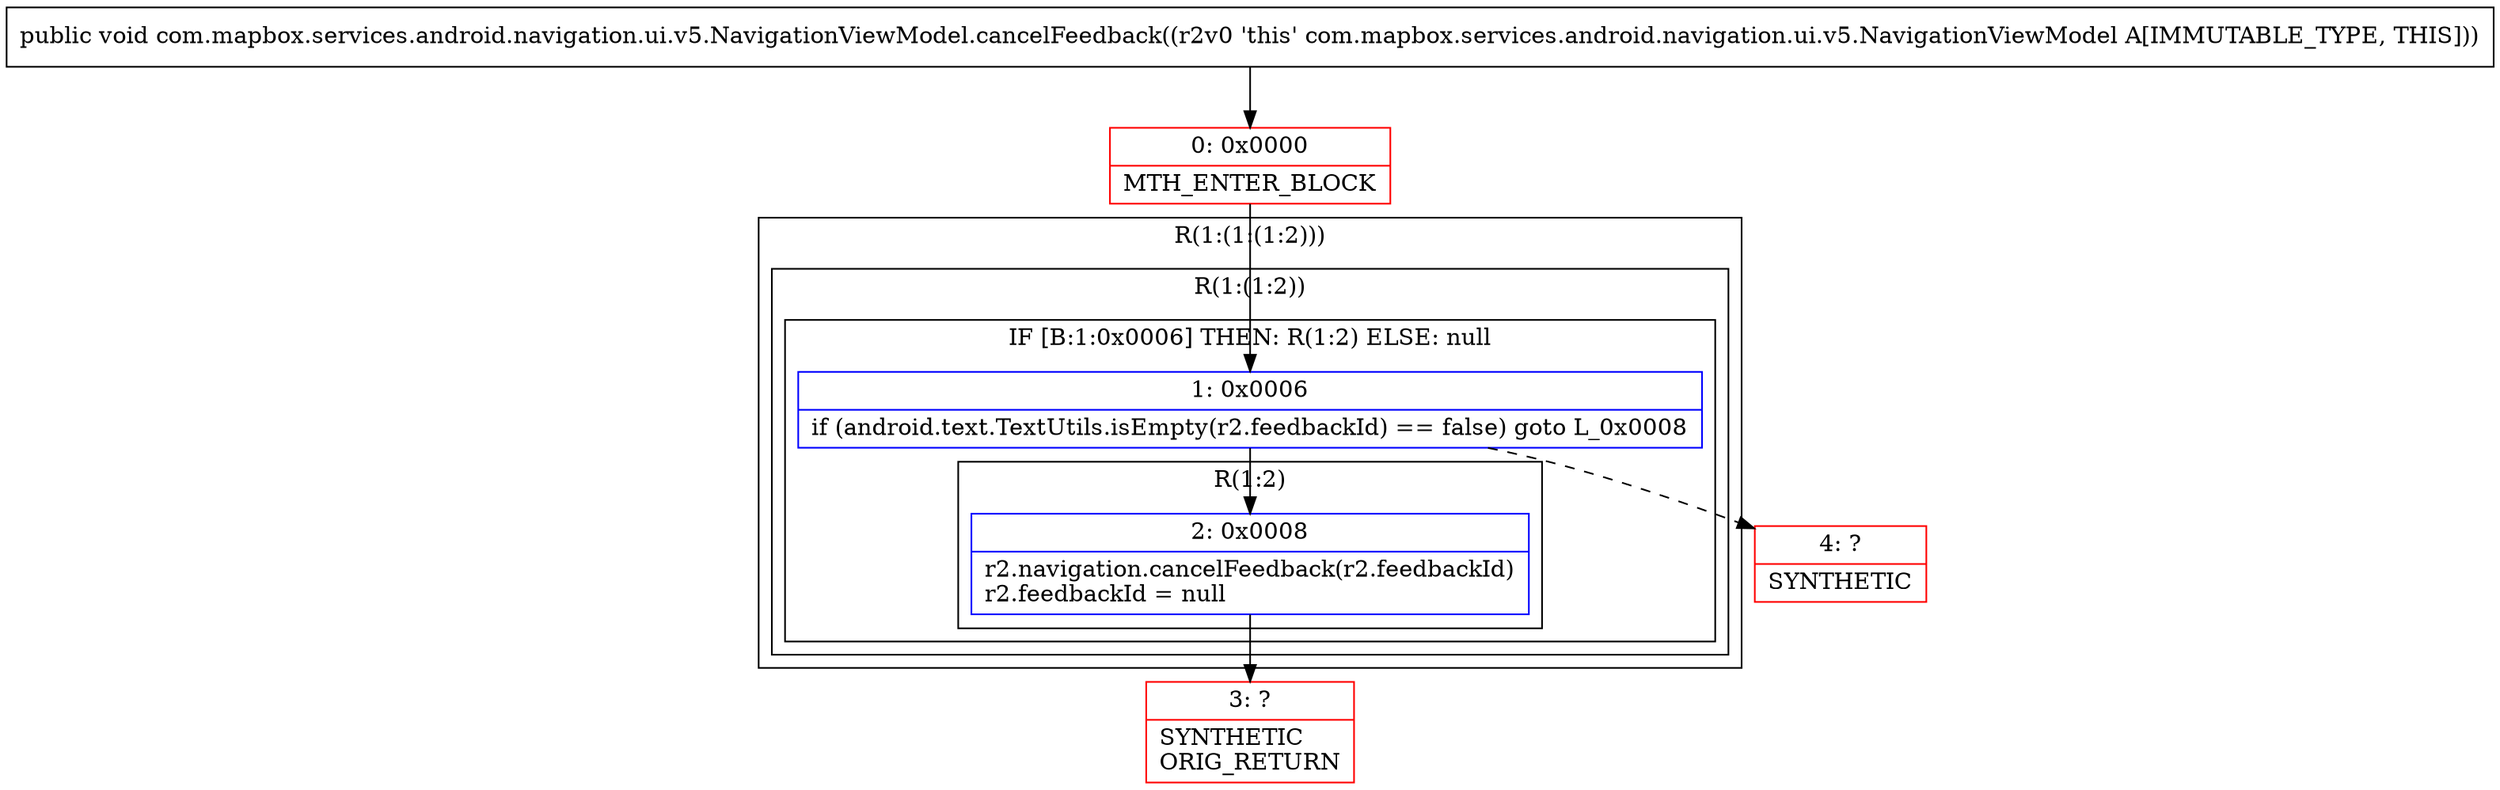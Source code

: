 digraph "CFG forcom.mapbox.services.android.navigation.ui.v5.NavigationViewModel.cancelFeedback()V" {
subgraph cluster_Region_783407308 {
label = "R(1:(1:(1:2)))";
node [shape=record,color=blue];
subgraph cluster_Region_1324847829 {
label = "R(1:(1:2))";
node [shape=record,color=blue];
subgraph cluster_IfRegion_289272139 {
label = "IF [B:1:0x0006] THEN: R(1:2) ELSE: null";
node [shape=record,color=blue];
Node_1 [shape=record,label="{1\:\ 0x0006|if (android.text.TextUtils.isEmpty(r2.feedbackId) == false) goto L_0x0008\l}"];
subgraph cluster_Region_1637869278 {
label = "R(1:2)";
node [shape=record,color=blue];
Node_2 [shape=record,label="{2\:\ 0x0008|r2.navigation.cancelFeedback(r2.feedbackId)\lr2.feedbackId = null\l}"];
}
}
}
}
Node_0 [shape=record,color=red,label="{0\:\ 0x0000|MTH_ENTER_BLOCK\l}"];
Node_3 [shape=record,color=red,label="{3\:\ ?|SYNTHETIC\lORIG_RETURN\l}"];
Node_4 [shape=record,color=red,label="{4\:\ ?|SYNTHETIC\l}"];
MethodNode[shape=record,label="{public void com.mapbox.services.android.navigation.ui.v5.NavigationViewModel.cancelFeedback((r2v0 'this' com.mapbox.services.android.navigation.ui.v5.NavigationViewModel A[IMMUTABLE_TYPE, THIS])) }"];
MethodNode -> Node_0;
Node_1 -> Node_2;
Node_1 -> Node_4[style=dashed];
Node_2 -> Node_3;
Node_0 -> Node_1;
}

